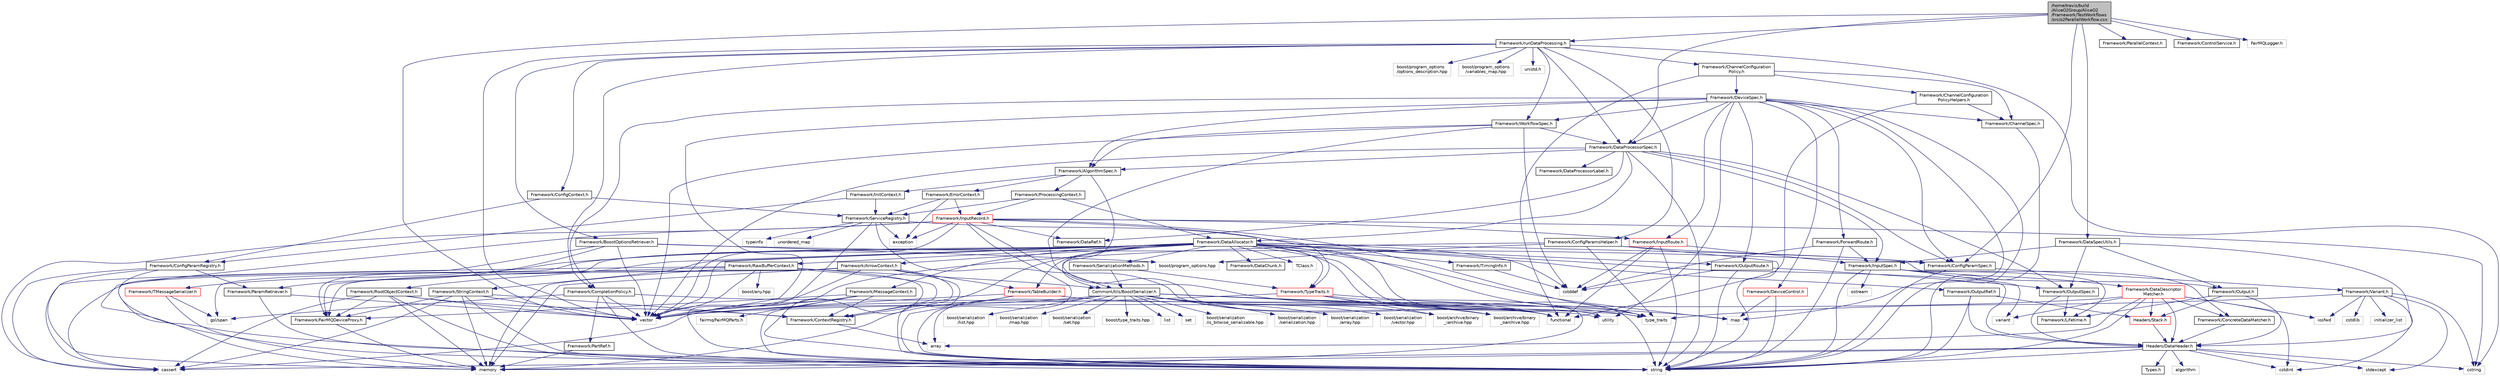 digraph "/home/travis/build/AliceO2Group/AliceO2/Framework/TestWorkflows/src/o2ParallelWorkflow.cxx"
{
 // INTERACTIVE_SVG=YES
  bgcolor="transparent";
  edge [fontname="Helvetica",fontsize="10",labelfontname="Helvetica",labelfontsize="10"];
  node [fontname="Helvetica",fontsize="10",shape=record];
  Node1 [label="/home/travis/build\l/AliceO2Group/AliceO2\l/Framework/TestWorkflows\l/src/o2ParallelWorkflow.cxx",height=0.2,width=0.4,color="black", fillcolor="grey75", style="filled" fontcolor="black"];
  Node1 -> Node2 [color="midnightblue",fontsize="10",style="solid",fontname="Helvetica"];
  Node2 [label="Framework/ConfigParamSpec.h",height=0.2,width=0.4,color="black",URL="$d0/d1c/ConfigParamSpec_8h.html"];
  Node2 -> Node3 [color="midnightblue",fontsize="10",style="solid",fontname="Helvetica"];
  Node3 [label="Framework/Variant.h",height=0.2,width=0.4,color="black",URL="$de/d56/Variant_8h.html"];
  Node3 -> Node4 [color="midnightblue",fontsize="10",style="solid",fontname="Helvetica"];
  Node4 [label="type_traits",height=0.2,width=0.4,color="grey75"];
  Node3 -> Node5 [color="midnightblue",fontsize="10",style="solid",fontname="Helvetica"];
  Node5 [label="cstring",height=0.2,width=0.4,color="grey75"];
  Node3 -> Node6 [color="midnightblue",fontsize="10",style="solid",fontname="Helvetica"];
  Node6 [label="cstdint",height=0.2,width=0.4,color="grey75"];
  Node3 -> Node7 [color="midnightblue",fontsize="10",style="solid",fontname="Helvetica"];
  Node7 [label="cstdlib",height=0.2,width=0.4,color="grey75"];
  Node3 -> Node8 [color="midnightblue",fontsize="10",style="solid",fontname="Helvetica"];
  Node8 [label="stdexcept",height=0.2,width=0.4,color="grey75"];
  Node3 -> Node9 [color="midnightblue",fontsize="10",style="solid",fontname="Helvetica"];
  Node9 [label="iosfwd",height=0.2,width=0.4,color="grey75"];
  Node3 -> Node10 [color="midnightblue",fontsize="10",style="solid",fontname="Helvetica"];
  Node10 [label="initializer_list",height=0.2,width=0.4,color="grey75"];
  Node2 -> Node11 [color="midnightblue",fontsize="10",style="solid",fontname="Helvetica"];
  Node11 [label="string",height=0.2,width=0.4,color="grey75"];
  Node1 -> Node12 [color="midnightblue",fontsize="10",style="solid",fontname="Helvetica"];
  Node12 [label="vector",height=0.2,width=0.4,color="grey75"];
  Node1 -> Node13 [color="midnightblue",fontsize="10",style="solid",fontname="Helvetica"];
  Node13 [label="Framework/runDataProcessing.h",height=0.2,width=0.4,color="black",URL="$db/dd0/runDataProcessing_8h.html"];
  Node13 -> Node14 [color="midnightblue",fontsize="10",style="solid",fontname="Helvetica"];
  Node14 [label="Framework/ChannelConfiguration\lPolicy.h",height=0.2,width=0.4,color="black",URL="$dd/d0f/ChannelConfigurationPolicy_8h.html"];
  Node14 -> Node15 [color="midnightblue",fontsize="10",style="solid",fontname="Helvetica"];
  Node15 [label="Framework/ChannelConfiguration\lPolicyHelpers.h",height=0.2,width=0.4,color="black",URL="$d6/d05/ChannelConfigurationPolicyHelpers_8h.html"];
  Node15 -> Node16 [color="midnightblue",fontsize="10",style="solid",fontname="Helvetica"];
  Node16 [label="Framework/ChannelSpec.h",height=0.2,width=0.4,color="black",URL="$d6/d72/ChannelSpec_8h.html"];
  Node16 -> Node11 [color="midnightblue",fontsize="10",style="solid",fontname="Helvetica"];
  Node15 -> Node17 [color="midnightblue",fontsize="10",style="solid",fontname="Helvetica"];
  Node17 [label="functional",height=0.2,width=0.4,color="grey75"];
  Node14 -> Node16 [color="midnightblue",fontsize="10",style="solid",fontname="Helvetica"];
  Node14 -> Node18 [color="midnightblue",fontsize="10",style="solid",fontname="Helvetica"];
  Node18 [label="Framework/DeviceSpec.h",height=0.2,width=0.4,color="black",URL="$df/de8/DeviceSpec_8h.html"];
  Node18 -> Node19 [color="midnightblue",fontsize="10",style="solid",fontname="Helvetica"];
  Node19 [label="Framework/WorkflowSpec.h",height=0.2,width=0.4,color="black",URL="$df/da1/WorkflowSpec_8h.html"];
  Node19 -> Node20 [color="midnightblue",fontsize="10",style="solid",fontname="Helvetica"];
  Node20 [label="Framework/DataProcessorSpec.h",height=0.2,width=0.4,color="black",URL="$d0/df4/DataProcessorSpec_8h.html"];
  Node20 -> Node21 [color="midnightblue",fontsize="10",style="solid",fontname="Helvetica"];
  Node21 [label="Framework/AlgorithmSpec.h",height=0.2,width=0.4,color="black",URL="$d0/d14/AlgorithmSpec_8h.html"];
  Node21 -> Node22 [color="midnightblue",fontsize="10",style="solid",fontname="Helvetica"];
  Node22 [label="Framework/ProcessingContext.h",height=0.2,width=0.4,color="black",URL="$de/d6a/ProcessingContext_8h.html"];
  Node22 -> Node23 [color="midnightblue",fontsize="10",style="solid",fontname="Helvetica"];
  Node23 [label="Framework/InputRecord.h",height=0.2,width=0.4,color="red",URL="$d6/d5c/InputRecord_8h.html"];
  Node23 -> Node24 [color="midnightblue",fontsize="10",style="solid",fontname="Helvetica"];
  Node24 [label="Framework/DataRef.h",height=0.2,width=0.4,color="black",URL="$d5/dfb/DataRef_8h.html"];
  Node23 -> Node25 [color="midnightblue",fontsize="10",style="solid",fontname="Helvetica"];
  Node25 [label="Framework/InputRoute.h",height=0.2,width=0.4,color="red",URL="$d5/d19/InputRoute_8h.html"];
  Node25 -> Node26 [color="midnightblue",fontsize="10",style="solid",fontname="Helvetica"];
  Node26 [label="Framework/InputSpec.h",height=0.2,width=0.4,color="black",URL="$d5/d3f/InputSpec_8h.html"];
  Node26 -> Node27 [color="midnightblue",fontsize="10",style="solid",fontname="Helvetica"];
  Node27 [label="Framework/Lifetime.h",height=0.2,width=0.4,color="black",URL="$dc/dca/Lifetime_8h.html"];
  Node26 -> Node28 [color="midnightblue",fontsize="10",style="solid",fontname="Helvetica"];
  Node28 [label="Framework/ConcreteDataMatcher.h",height=0.2,width=0.4,color="black",URL="$d0/d1b/ConcreteDataMatcher_8h.html"];
  Node28 -> Node29 [color="midnightblue",fontsize="10",style="solid",fontname="Helvetica"];
  Node29 [label="Headers/DataHeader.h",height=0.2,width=0.4,color="black",URL="$dc/dcd/DataHeader_8h.html"];
  Node29 -> Node6 [color="midnightblue",fontsize="10",style="solid",fontname="Helvetica"];
  Node29 -> Node30 [color="midnightblue",fontsize="10",style="solid",fontname="Helvetica"];
  Node30 [label="memory",height=0.2,width=0.4,color="grey75"];
  Node29 -> Node31 [color="midnightblue",fontsize="10",style="solid",fontname="Helvetica"];
  Node31 [label="cassert",height=0.2,width=0.4,color="grey75"];
  Node29 -> Node5 [color="midnightblue",fontsize="10",style="solid",fontname="Helvetica"];
  Node29 -> Node32 [color="midnightblue",fontsize="10",style="solid",fontname="Helvetica"];
  Node32 [label="algorithm",height=0.2,width=0.4,color="grey75"];
  Node29 -> Node8 [color="midnightblue",fontsize="10",style="solid",fontname="Helvetica"];
  Node29 -> Node11 [color="midnightblue",fontsize="10",style="solid",fontname="Helvetica"];
  Node29 -> Node33 [color="midnightblue",fontsize="10",style="solid",fontname="Helvetica"];
  Node33 [label="Types.h",height=0.2,width=0.4,color="black",URL="$d7/df8/Types_8h.html"];
  Node26 -> Node34 [color="midnightblue",fontsize="10",style="solid",fontname="Helvetica"];
  Node34 [label="Framework/DataDescriptor\lMatcher.h",height=0.2,width=0.4,color="red",URL="$d3/da3/DataDescriptorMatcher_8h.html"];
  Node34 -> Node28 [color="midnightblue",fontsize="10",style="solid",fontname="Helvetica"];
  Node34 -> Node29 [color="midnightblue",fontsize="10",style="solid",fontname="Helvetica"];
  Node34 -> Node35 [color="midnightblue",fontsize="10",style="solid",fontname="Helvetica"];
  Node35 [label="Headers/Stack.h",height=0.2,width=0.4,color="red",URL="$d4/d00/Headers_2include_2Headers_2Stack_8h.html"];
  Node35 -> Node29 [color="midnightblue",fontsize="10",style="solid",fontname="Helvetica"];
  Node34 -> Node36 [color="midnightblue",fontsize="10",style="solid",fontname="Helvetica"];
  Node36 [label="array",height=0.2,width=0.4,color="grey75"];
  Node34 -> Node6 [color="midnightblue",fontsize="10",style="solid",fontname="Helvetica"];
  Node34 -> Node9 [color="midnightblue",fontsize="10",style="solid",fontname="Helvetica"];
  Node34 -> Node11 [color="midnightblue",fontsize="10",style="solid",fontname="Helvetica"];
  Node34 -> Node37 [color="midnightblue",fontsize="10",style="solid",fontname="Helvetica"];
  Node37 [label="variant",height=0.2,width=0.4,color="grey75"];
  Node34 -> Node12 [color="midnightblue",fontsize="10",style="solid",fontname="Helvetica"];
  Node26 -> Node11 [color="midnightblue",fontsize="10",style="solid",fontname="Helvetica"];
  Node26 -> Node38 [color="midnightblue",fontsize="10",style="solid",fontname="Helvetica"];
  Node38 [label="ostream",height=0.2,width=0.4,color="grey75"];
  Node26 -> Node37 [color="midnightblue",fontsize="10",style="solid",fontname="Helvetica"];
  Node25 -> Node39 [color="midnightblue",fontsize="10",style="solid",fontname="Helvetica"];
  Node39 [label="cstddef",height=0.2,width=0.4,color="grey75"];
  Node25 -> Node11 [color="midnightblue",fontsize="10",style="solid",fontname="Helvetica"];
  Node25 -> Node17 [color="midnightblue",fontsize="10",style="solid",fontname="Helvetica"];
  Node23 -> Node40 [color="midnightblue",fontsize="10",style="solid",fontname="Helvetica"];
  Node40 [label="Framework/TypeTraits.h",height=0.2,width=0.4,color="red",URL="$d0/d95/TypeTraits_8h.html"];
  Node40 -> Node4 [color="midnightblue",fontsize="10",style="solid",fontname="Helvetica"];
  Node40 -> Node12 [color="midnightblue",fontsize="10",style="solid",fontname="Helvetica"];
  Node40 -> Node30 [color="midnightblue",fontsize="10",style="solid",fontname="Helvetica"];
  Node40 -> Node41 [color="midnightblue",fontsize="10",style="solid",fontname="Helvetica"];
  Node41 [label="boost/archive/binary\l_iarchive.hpp",height=0.2,width=0.4,color="grey75"];
  Node40 -> Node42 [color="midnightblue",fontsize="10",style="solid",fontname="Helvetica"];
  Node42 [label="boost/archive/binary\l_oarchive.hpp",height=0.2,width=0.4,color="grey75"];
  Node23 -> Node43 [color="midnightblue",fontsize="10",style="solid",fontname="Helvetica"];
  Node43 [label="CommonUtils/BoostSerializer.h",height=0.2,width=0.4,color="black",URL="$d7/d91/BoostSerializer_8h.html",tooltip="Templatised boost serializer/deserializer for containers and base types. "];
  Node43 -> Node44 [color="midnightblue",fontsize="10",style="solid",fontname="Helvetica"];
  Node44 [label="utility",height=0.2,width=0.4,color="grey75"];
  Node43 -> Node4 [color="midnightblue",fontsize="10",style="solid",fontname="Helvetica"];
  Node43 -> Node36 [color="midnightblue",fontsize="10",style="solid",fontname="Helvetica"];
  Node43 -> Node12 [color="midnightblue",fontsize="10",style="solid",fontname="Helvetica"];
  Node43 -> Node45 [color="midnightblue",fontsize="10",style="solid",fontname="Helvetica"];
  Node45 [label="list",height=0.2,width=0.4,color="grey75"];
  Node43 -> Node46 [color="midnightblue",fontsize="10",style="solid",fontname="Helvetica"];
  Node46 [label="map",height=0.2,width=0.4,color="grey75"];
  Node43 -> Node47 [color="midnightblue",fontsize="10",style="solid",fontname="Helvetica"];
  Node47 [label="set",height=0.2,width=0.4,color="grey75"];
  Node43 -> Node41 [color="midnightblue",fontsize="10",style="solid",fontname="Helvetica"];
  Node43 -> Node42 [color="midnightblue",fontsize="10",style="solid",fontname="Helvetica"];
  Node43 -> Node48 [color="midnightblue",fontsize="10",style="solid",fontname="Helvetica"];
  Node48 [label="boost/serialization\l/is_bitwise_serializable.hpp",height=0.2,width=0.4,color="grey75"];
  Node43 -> Node49 [color="midnightblue",fontsize="10",style="solid",fontname="Helvetica"];
  Node49 [label="boost/serialization\l/serialization.hpp",height=0.2,width=0.4,color="grey75"];
  Node43 -> Node50 [color="midnightblue",fontsize="10",style="solid",fontname="Helvetica"];
  Node50 [label="boost/serialization\l/array.hpp",height=0.2,width=0.4,color="grey75"];
  Node43 -> Node51 [color="midnightblue",fontsize="10",style="solid",fontname="Helvetica"];
  Node51 [label="boost/serialization\l/vector.hpp",height=0.2,width=0.4,color="grey75"];
  Node43 -> Node52 [color="midnightblue",fontsize="10",style="solid",fontname="Helvetica"];
  Node52 [label="boost/serialization\l/list.hpp",height=0.2,width=0.4,color="grey75"];
  Node43 -> Node53 [color="midnightblue",fontsize="10",style="solid",fontname="Helvetica"];
  Node53 [label="boost/serialization\l/map.hpp",height=0.2,width=0.4,color="grey75"];
  Node43 -> Node54 [color="midnightblue",fontsize="10",style="solid",fontname="Helvetica"];
  Node54 [label="boost/serialization\l/set.hpp",height=0.2,width=0.4,color="grey75"];
  Node43 -> Node55 [color="midnightblue",fontsize="10",style="solid",fontname="Helvetica"];
  Node55 [label="boost/type_traits.hpp",height=0.2,width=0.4,color="grey75"];
  Node23 -> Node11 [color="midnightblue",fontsize="10",style="solid",fontname="Helvetica"];
  Node23 -> Node12 [color="midnightblue",fontsize="10",style="solid",fontname="Helvetica"];
  Node23 -> Node5 [color="midnightblue",fontsize="10",style="solid",fontname="Helvetica"];
  Node23 -> Node31 [color="midnightblue",fontsize="10",style="solid",fontname="Helvetica"];
  Node23 -> Node56 [color="midnightblue",fontsize="10",style="solid",fontname="Helvetica"];
  Node56 [label="exception",height=0.2,width=0.4,color="grey75"];
  Node23 -> Node30 [color="midnightblue",fontsize="10",style="solid",fontname="Helvetica"];
  Node23 -> Node4 [color="midnightblue",fontsize="10",style="solid",fontname="Helvetica"];
  Node22 -> Node57 [color="midnightblue",fontsize="10",style="solid",fontname="Helvetica"];
  Node57 [label="Framework/ServiceRegistry.h",height=0.2,width=0.4,color="black",URL="$d8/d17/ServiceRegistry_8h.html"];
  Node57 -> Node56 [color="midnightblue",fontsize="10",style="solid",fontname="Helvetica"];
  Node57 -> Node17 [color="midnightblue",fontsize="10",style="solid",fontname="Helvetica"];
  Node57 -> Node11 [color="midnightblue",fontsize="10",style="solid",fontname="Helvetica"];
  Node57 -> Node4 [color="midnightblue",fontsize="10",style="solid",fontname="Helvetica"];
  Node57 -> Node58 [color="midnightblue",fontsize="10",style="solid",fontname="Helvetica"];
  Node58 [label="typeinfo",height=0.2,width=0.4,color="grey75"];
  Node57 -> Node59 [color="midnightblue",fontsize="10",style="solid",fontname="Helvetica"];
  Node59 [label="unordered_map",height=0.2,width=0.4,color="grey75"];
  Node22 -> Node60 [color="midnightblue",fontsize="10",style="solid",fontname="Helvetica"];
  Node60 [label="Framework/DataAllocator.h",height=0.2,width=0.4,color="black",URL="$d1/d28/DataAllocator_8h.html"];
  Node60 -> Node61 [color="midnightblue",fontsize="10",style="solid",fontname="Helvetica"];
  Node61 [label="Framework/ContextRegistry.h",height=0.2,width=0.4,color="black",URL="$df/d2f/ContextRegistry_8h.html"];
  Node61 -> Node36 [color="midnightblue",fontsize="10",style="solid",fontname="Helvetica"];
  Node60 -> Node62 [color="midnightblue",fontsize="10",style="solid",fontname="Helvetica"];
  Node62 [label="Framework/MessageContext.h",height=0.2,width=0.4,color="black",URL="$dc/dc4/MessageContext_8h.html"];
  Node62 -> Node61 [color="midnightblue",fontsize="10",style="solid",fontname="Helvetica"];
  Node62 -> Node63 [color="midnightblue",fontsize="10",style="solid",fontname="Helvetica"];
  Node63 [label="Framework/FairMQDeviceProxy.h",height=0.2,width=0.4,color="black",URL="$d8/d71/FairMQDeviceProxy_8h.html"];
  Node63 -> Node30 [color="midnightblue",fontsize="10",style="solid",fontname="Helvetica"];
  Node62 -> Node64 [color="midnightblue",fontsize="10",style="solid",fontname="Helvetica"];
  Node64 [label="fairmq/FairMQParts.h",height=0.2,width=0.4,color="grey75"];
  Node62 -> Node12 [color="midnightblue",fontsize="10",style="solid",fontname="Helvetica"];
  Node62 -> Node31 [color="midnightblue",fontsize="10",style="solid",fontname="Helvetica"];
  Node62 -> Node11 [color="midnightblue",fontsize="10",style="solid",fontname="Helvetica"];
  Node60 -> Node65 [color="midnightblue",fontsize="10",style="solid",fontname="Helvetica"];
  Node65 [label="Framework/RootObjectContext.h",height=0.2,width=0.4,color="black",URL="$d2/d80/RootObjectContext_8h.html"];
  Node65 -> Node61 [color="midnightblue",fontsize="10",style="solid",fontname="Helvetica"];
  Node65 -> Node63 [color="midnightblue",fontsize="10",style="solid",fontname="Helvetica"];
  Node65 -> Node12 [color="midnightblue",fontsize="10",style="solid",fontname="Helvetica"];
  Node65 -> Node31 [color="midnightblue",fontsize="10",style="solid",fontname="Helvetica"];
  Node65 -> Node11 [color="midnightblue",fontsize="10",style="solid",fontname="Helvetica"];
  Node65 -> Node30 [color="midnightblue",fontsize="10",style="solid",fontname="Helvetica"];
  Node60 -> Node66 [color="midnightblue",fontsize="10",style="solid",fontname="Helvetica"];
  Node66 [label="Framework/StringContext.h",height=0.2,width=0.4,color="black",URL="$dd/df6/StringContext_8h.html"];
  Node66 -> Node61 [color="midnightblue",fontsize="10",style="solid",fontname="Helvetica"];
  Node66 -> Node63 [color="midnightblue",fontsize="10",style="solid",fontname="Helvetica"];
  Node66 -> Node12 [color="midnightblue",fontsize="10",style="solid",fontname="Helvetica"];
  Node66 -> Node31 [color="midnightblue",fontsize="10",style="solid",fontname="Helvetica"];
  Node66 -> Node11 [color="midnightblue",fontsize="10",style="solid",fontname="Helvetica"];
  Node66 -> Node30 [color="midnightblue",fontsize="10",style="solid",fontname="Helvetica"];
  Node60 -> Node67 [color="midnightblue",fontsize="10",style="solid",fontname="Helvetica"];
  Node67 [label="Framework/ArrowContext.h",height=0.2,width=0.4,color="black",URL="$d8/da2/ArrowContext_8h.html"];
  Node67 -> Node61 [color="midnightblue",fontsize="10",style="solid",fontname="Helvetica"];
  Node67 -> Node63 [color="midnightblue",fontsize="10",style="solid",fontname="Helvetica"];
  Node67 -> Node68 [color="midnightblue",fontsize="10",style="solid",fontname="Helvetica"];
  Node68 [label="Framework/TableBuilder.h",height=0.2,width=0.4,color="red",URL="$d5/d98/TableBuilder_8h.html"];
  Node68 -> Node17 [color="midnightblue",fontsize="10",style="solid",fontname="Helvetica"];
  Node68 -> Node12 [color="midnightblue",fontsize="10",style="solid",fontname="Helvetica"];
  Node68 -> Node11 [color="midnightblue",fontsize="10",style="solid",fontname="Helvetica"];
  Node68 -> Node30 [color="midnightblue",fontsize="10",style="solid",fontname="Helvetica"];
  Node67 -> Node12 [color="midnightblue",fontsize="10",style="solid",fontname="Helvetica"];
  Node67 -> Node31 [color="midnightblue",fontsize="10",style="solid",fontname="Helvetica"];
  Node67 -> Node11 [color="midnightblue",fontsize="10",style="solid",fontname="Helvetica"];
  Node67 -> Node30 [color="midnightblue",fontsize="10",style="solid",fontname="Helvetica"];
  Node60 -> Node69 [color="midnightblue",fontsize="10",style="solid",fontname="Helvetica"];
  Node69 [label="Framework/RawBufferContext.h",height=0.2,width=0.4,color="black",URL="$d8/d25/RawBufferContext_8h.html",tooltip=" "];
  Node69 -> Node61 [color="midnightblue",fontsize="10",style="solid",fontname="Helvetica"];
  Node69 -> Node63 [color="midnightblue",fontsize="10",style="solid",fontname="Helvetica"];
  Node69 -> Node43 [color="midnightblue",fontsize="10",style="solid",fontname="Helvetica"];
  Node69 -> Node12 [color="midnightblue",fontsize="10",style="solid",fontname="Helvetica"];
  Node69 -> Node31 [color="midnightblue",fontsize="10",style="solid",fontname="Helvetica"];
  Node69 -> Node11 [color="midnightblue",fontsize="10",style="solid",fontname="Helvetica"];
  Node69 -> Node30 [color="midnightblue",fontsize="10",style="solid",fontname="Helvetica"];
  Node69 -> Node70 [color="midnightblue",fontsize="10",style="solid",fontname="Helvetica"];
  Node70 [label="boost/any.hpp",height=0.2,width=0.4,color="grey75"];
  Node60 -> Node43 [color="midnightblue",fontsize="10",style="solid",fontname="Helvetica"];
  Node60 -> Node71 [color="midnightblue",fontsize="10",style="solid",fontname="Helvetica"];
  Node71 [label="Framework/Output.h",height=0.2,width=0.4,color="black",URL="$d3/ddf/Output_8h.html"];
  Node71 -> Node29 [color="midnightblue",fontsize="10",style="solid",fontname="Helvetica"];
  Node71 -> Node27 [color="midnightblue",fontsize="10",style="solid",fontname="Helvetica"];
  Node71 -> Node35 [color="midnightblue",fontsize="10",style="solid",fontname="Helvetica"];
  Node60 -> Node72 [color="midnightblue",fontsize="10",style="solid",fontname="Helvetica"];
  Node72 [label="Framework/OutputRef.h",height=0.2,width=0.4,color="black",URL="$d6/d5a/OutputRef_8h.html"];
  Node72 -> Node29 [color="midnightblue",fontsize="10",style="solid",fontname="Helvetica"];
  Node72 -> Node35 [color="midnightblue",fontsize="10",style="solid",fontname="Helvetica"];
  Node72 -> Node11 [color="midnightblue",fontsize="10",style="solid",fontname="Helvetica"];
  Node60 -> Node73 [color="midnightblue",fontsize="10",style="solid",fontname="Helvetica"];
  Node73 [label="Framework/OutputRoute.h",height=0.2,width=0.4,color="black",URL="$d6/df4/OutputRoute_8h.html"];
  Node73 -> Node74 [color="midnightblue",fontsize="10",style="solid",fontname="Helvetica"];
  Node74 [label="Framework/OutputSpec.h",height=0.2,width=0.4,color="black",URL="$db/d2d/OutputSpec_8h.html"];
  Node74 -> Node29 [color="midnightblue",fontsize="10",style="solid",fontname="Helvetica"];
  Node74 -> Node27 [color="midnightblue",fontsize="10",style="solid",fontname="Helvetica"];
  Node73 -> Node39 [color="midnightblue",fontsize="10",style="solid",fontname="Helvetica"];
  Node73 -> Node11 [color="midnightblue",fontsize="10",style="solid",fontname="Helvetica"];
  Node60 -> Node75 [color="midnightblue",fontsize="10",style="solid",fontname="Helvetica"];
  Node75 [label="Framework/DataChunk.h",height=0.2,width=0.4,color="black",URL="$d7/d31/DataChunk_8h.html"];
  Node60 -> Node63 [color="midnightblue",fontsize="10",style="solid",fontname="Helvetica"];
  Node60 -> Node76 [color="midnightblue",fontsize="10",style="solid",fontname="Helvetica"];
  Node76 [label="Framework/TimingInfo.h",height=0.2,width=0.4,color="black",URL="$da/d2b/TimingInfo_8h.html"];
  Node76 -> Node39 [color="midnightblue",fontsize="10",style="solid",fontname="Helvetica"];
  Node60 -> Node77 [color="midnightblue",fontsize="10",style="solid",fontname="Helvetica"];
  Node77 [label="Framework/TMessageSerializer.h",height=0.2,width=0.4,color="red",URL="$d8/d3c/TMessageSerializer_8h.html"];
  Node77 -> Node78 [color="midnightblue",fontsize="10",style="solid",fontname="Helvetica"];
  Node78 [label="gsl/span",height=0.2,width=0.4,color="grey75"];
  Node77 -> Node30 [color="midnightblue",fontsize="10",style="solid",fontname="Helvetica"];
  Node60 -> Node40 [color="midnightblue",fontsize="10",style="solid",fontname="Helvetica"];
  Node60 -> Node79 [color="midnightblue",fontsize="10",style="solid",fontname="Helvetica"];
  Node79 [label="Framework/SerializationMethods.h",height=0.2,width=0.4,color="black",URL="$d1/d53/SerializationMethods_8h.html",tooltip="Type wrappers for enfording a specific serialization method. "];
  Node79 -> Node40 [color="midnightblue",fontsize="10",style="solid",fontname="Helvetica"];
  Node79 -> Node43 [color="midnightblue",fontsize="10",style="solid",fontname="Helvetica"];
  Node60 -> Node68 [color="midnightblue",fontsize="10",style="solid",fontname="Helvetica"];
  Node60 -> Node29 [color="midnightblue",fontsize="10",style="solid",fontname="Helvetica"];
  Node60 -> Node80 [color="midnightblue",fontsize="10",style="solid",fontname="Helvetica"];
  Node80 [label="TClass.h",height=0.2,width=0.4,color="grey75"];
  Node60 -> Node78 [color="midnightblue",fontsize="10",style="solid",fontname="Helvetica"];
  Node60 -> Node12 [color="midnightblue",fontsize="10",style="solid",fontname="Helvetica"];
  Node60 -> Node46 [color="midnightblue",fontsize="10",style="solid",fontname="Helvetica"];
  Node60 -> Node11 [color="midnightblue",fontsize="10",style="solid",fontname="Helvetica"];
  Node60 -> Node44 [color="midnightblue",fontsize="10",style="solid",fontname="Helvetica"];
  Node60 -> Node4 [color="midnightblue",fontsize="10",style="solid",fontname="Helvetica"];
  Node60 -> Node39 [color="midnightblue",fontsize="10",style="solid",fontname="Helvetica"];
  Node21 -> Node81 [color="midnightblue",fontsize="10",style="solid",fontname="Helvetica"];
  Node81 [label="Framework/ErrorContext.h",height=0.2,width=0.4,color="black",URL="$d7/dad/ErrorContext_8h.html"];
  Node81 -> Node23 [color="midnightblue",fontsize="10",style="solid",fontname="Helvetica"];
  Node81 -> Node57 [color="midnightblue",fontsize="10",style="solid",fontname="Helvetica"];
  Node81 -> Node56 [color="midnightblue",fontsize="10",style="solid",fontname="Helvetica"];
  Node21 -> Node82 [color="midnightblue",fontsize="10",style="solid",fontname="Helvetica"];
  Node82 [label="Framework/InitContext.h",height=0.2,width=0.4,color="black",URL="$d4/d2b/InitContext_8h.html"];
  Node82 -> Node83 [color="midnightblue",fontsize="10",style="solid",fontname="Helvetica"];
  Node83 [label="Framework/ConfigParamRegistry.h",height=0.2,width=0.4,color="black",URL="$de/dc6/ConfigParamRegistry_8h.html"];
  Node83 -> Node84 [color="midnightblue",fontsize="10",style="solid",fontname="Helvetica"];
  Node84 [label="Framework/ParamRetriever.h",height=0.2,width=0.4,color="black",URL="$df/d72/ParamRetriever_8h.html"];
  Node84 -> Node11 [color="midnightblue",fontsize="10",style="solid",fontname="Helvetica"];
  Node84 -> Node12 [color="midnightblue",fontsize="10",style="solid",fontname="Helvetica"];
  Node83 -> Node30 [color="midnightblue",fontsize="10",style="solid",fontname="Helvetica"];
  Node83 -> Node11 [color="midnightblue",fontsize="10",style="solid",fontname="Helvetica"];
  Node83 -> Node31 [color="midnightblue",fontsize="10",style="solid",fontname="Helvetica"];
  Node82 -> Node57 [color="midnightblue",fontsize="10",style="solid",fontname="Helvetica"];
  Node21 -> Node17 [color="midnightblue",fontsize="10",style="solid",fontname="Helvetica"];
  Node20 -> Node2 [color="midnightblue",fontsize="10",style="solid",fontname="Helvetica"];
  Node20 -> Node60 [color="midnightblue",fontsize="10",style="solid",fontname="Helvetica"];
  Node20 -> Node85 [color="midnightblue",fontsize="10",style="solid",fontname="Helvetica"];
  Node85 [label="Framework/DataProcessorLabel.h",height=0.2,width=0.4,color="black",URL="$d1/df2/DataProcessorLabel_8h.html"];
  Node20 -> Node24 [color="midnightblue",fontsize="10",style="solid",fontname="Helvetica"];
  Node20 -> Node26 [color="midnightblue",fontsize="10",style="solid",fontname="Helvetica"];
  Node20 -> Node74 [color="midnightblue",fontsize="10",style="solid",fontname="Helvetica"];
  Node20 -> Node11 [color="midnightblue",fontsize="10",style="solid",fontname="Helvetica"];
  Node20 -> Node12 [color="midnightblue",fontsize="10",style="solid",fontname="Helvetica"];
  Node19 -> Node21 [color="midnightblue",fontsize="10",style="solid",fontname="Helvetica"];
  Node19 -> Node12 [color="midnightblue",fontsize="10",style="solid",fontname="Helvetica"];
  Node19 -> Node17 [color="midnightblue",fontsize="10",style="solid",fontname="Helvetica"];
  Node19 -> Node39 [color="midnightblue",fontsize="10",style="solid",fontname="Helvetica"];
  Node18 -> Node20 [color="midnightblue",fontsize="10",style="solid",fontname="Helvetica"];
  Node18 -> Node16 [color="midnightblue",fontsize="10",style="solid",fontname="Helvetica"];
  Node18 -> Node86 [color="midnightblue",fontsize="10",style="solid",fontname="Helvetica"];
  Node86 [label="Framework/DeviceControl.h",height=0.2,width=0.4,color="red",URL="$d2/d2c/DeviceControl_8h.html"];
  Node86 -> Node46 [color="midnightblue",fontsize="10",style="solid",fontname="Helvetica"];
  Node86 -> Node11 [color="midnightblue",fontsize="10",style="solid",fontname="Helvetica"];
  Node18 -> Node21 [color="midnightblue",fontsize="10",style="solid",fontname="Helvetica"];
  Node18 -> Node2 [color="midnightblue",fontsize="10",style="solid",fontname="Helvetica"];
  Node18 -> Node87 [color="midnightblue",fontsize="10",style="solid",fontname="Helvetica"];
  Node87 [label="Framework/ForwardRoute.h",height=0.2,width=0.4,color="black",URL="$d7/d12/ForwardRoute_8h.html"];
  Node87 -> Node26 [color="midnightblue",fontsize="10",style="solid",fontname="Helvetica"];
  Node87 -> Node39 [color="midnightblue",fontsize="10",style="solid",fontname="Helvetica"];
  Node87 -> Node11 [color="midnightblue",fontsize="10",style="solid",fontname="Helvetica"];
  Node18 -> Node25 [color="midnightblue",fontsize="10",style="solid",fontname="Helvetica"];
  Node18 -> Node73 [color="midnightblue",fontsize="10",style="solid",fontname="Helvetica"];
  Node18 -> Node88 [color="midnightblue",fontsize="10",style="solid",fontname="Helvetica"];
  Node88 [label="Framework/CompletionPolicy.h",height=0.2,width=0.4,color="black",URL="$df/dd6/CompletionPolicy_8h.html"];
  Node88 -> Node89 [color="midnightblue",fontsize="10",style="solid",fontname="Helvetica"];
  Node89 [label="Framework/PartRef.h",height=0.2,width=0.4,color="black",URL="$d9/d32/PartRef_8h.html"];
  Node89 -> Node30 [color="midnightblue",fontsize="10",style="solid",fontname="Helvetica"];
  Node88 -> Node17 [color="midnightblue",fontsize="10",style="solid",fontname="Helvetica"];
  Node88 -> Node11 [color="midnightblue",fontsize="10",style="solid",fontname="Helvetica"];
  Node88 -> Node12 [color="midnightblue",fontsize="10",style="solid",fontname="Helvetica"];
  Node88 -> Node78 [color="midnightblue",fontsize="10",style="solid",fontname="Helvetica"];
  Node18 -> Node12 [color="midnightblue",fontsize="10",style="solid",fontname="Helvetica"];
  Node18 -> Node11 [color="midnightblue",fontsize="10",style="solid",fontname="Helvetica"];
  Node18 -> Node46 [color="midnightblue",fontsize="10",style="solid",fontname="Helvetica"];
  Node18 -> Node44 [color="midnightblue",fontsize="10",style="solid",fontname="Helvetica"];
  Node14 -> Node17 [color="midnightblue",fontsize="10",style="solid",fontname="Helvetica"];
  Node13 -> Node88 [color="midnightblue",fontsize="10",style="solid",fontname="Helvetica"];
  Node13 -> Node90 [color="midnightblue",fontsize="10",style="solid",fontname="Helvetica"];
  Node90 [label="Framework/ConfigParamsHelper.h",height=0.2,width=0.4,color="black",URL="$dd/d2b/ConfigParamsHelper_8h.html"];
  Node90 -> Node2 [color="midnightblue",fontsize="10",style="solid",fontname="Helvetica"];
  Node90 -> Node91 [color="midnightblue",fontsize="10",style="solid",fontname="Helvetica"];
  Node91 [label="boost/program_options.hpp",height=0.2,width=0.4,color="grey75"];
  Node90 -> Node11 [color="midnightblue",fontsize="10",style="solid",fontname="Helvetica"];
  Node90 -> Node12 [color="midnightblue",fontsize="10",style="solid",fontname="Helvetica"];
  Node90 -> Node4 [color="midnightblue",fontsize="10",style="solid",fontname="Helvetica"];
  Node13 -> Node20 [color="midnightblue",fontsize="10",style="solid",fontname="Helvetica"];
  Node13 -> Node19 [color="midnightblue",fontsize="10",style="solid",fontname="Helvetica"];
  Node13 -> Node92 [color="midnightblue",fontsize="10",style="solid",fontname="Helvetica"];
  Node92 [label="Framework/ConfigContext.h",height=0.2,width=0.4,color="black",URL="$d7/d2e/ConfigContext_8h.html"];
  Node92 -> Node83 [color="midnightblue",fontsize="10",style="solid",fontname="Helvetica"];
  Node92 -> Node57 [color="midnightblue",fontsize="10",style="solid",fontname="Helvetica"];
  Node13 -> Node93 [color="midnightblue",fontsize="10",style="solid",fontname="Helvetica"];
  Node93 [label="Framework/BoostOptionsRetriever.h",height=0.2,width=0.4,color="black",URL="$d3/d7e/BoostOptionsRetriever_8h.html"];
  Node93 -> Node2 [color="midnightblue",fontsize="10",style="solid",fontname="Helvetica"];
  Node93 -> Node84 [color="midnightblue",fontsize="10",style="solid",fontname="Helvetica"];
  Node93 -> Node91 [color="midnightblue",fontsize="10",style="solid",fontname="Helvetica"];
  Node93 -> Node11 [color="midnightblue",fontsize="10",style="solid",fontname="Helvetica"];
  Node93 -> Node12 [color="midnightblue",fontsize="10",style="solid",fontname="Helvetica"];
  Node13 -> Node94 [color="midnightblue",fontsize="10",style="solid",fontname="Helvetica"];
  Node94 [label="boost/program_options\l/options_description.hpp",height=0.2,width=0.4,color="grey75"];
  Node13 -> Node95 [color="midnightblue",fontsize="10",style="solid",fontname="Helvetica"];
  Node95 [label="boost/program_options\l/variables_map.hpp",height=0.2,width=0.4,color="grey75"];
  Node13 -> Node96 [color="midnightblue",fontsize="10",style="solid",fontname="Helvetica"];
  Node96 [label="unistd.h",height=0.2,width=0.4,color="grey75"];
  Node13 -> Node12 [color="midnightblue",fontsize="10",style="solid",fontname="Helvetica"];
  Node13 -> Node5 [color="midnightblue",fontsize="10",style="solid",fontname="Helvetica"];
  Node1 -> Node20 [color="midnightblue",fontsize="10",style="solid",fontname="Helvetica"];
  Node1 -> Node97 [color="midnightblue",fontsize="10",style="solid",fontname="Helvetica"];
  Node97 [label="Framework/DataSpecUtils.h",height=0.2,width=0.4,color="black",URL="$d6/d68/DataSpecUtils_8h.html"];
  Node97 -> Node74 [color="midnightblue",fontsize="10",style="solid",fontname="Helvetica"];
  Node97 -> Node26 [color="midnightblue",fontsize="10",style="solid",fontname="Helvetica"];
  Node97 -> Node29 [color="midnightblue",fontsize="10",style="solid",fontname="Helvetica"];
  Node97 -> Node71 [color="midnightblue",fontsize="10",style="solid",fontname="Helvetica"];
  Node1 -> Node98 [color="midnightblue",fontsize="10",style="solid",fontname="Helvetica"];
  Node98 [label="Framework/ParallelContext.h",height=0.2,width=0.4,color="black",URL="$d0/d16/ParallelContext_8h.html"];
  Node1 -> Node99 [color="midnightblue",fontsize="10",style="solid",fontname="Helvetica"];
  Node99 [label="Framework/ControlService.h",height=0.2,width=0.4,color="black",URL="$d2/d43/ControlService_8h.html"];
  Node1 -> Node100 [color="midnightblue",fontsize="10",style="solid",fontname="Helvetica"];
  Node100 [label="FairMQLogger.h",height=0.2,width=0.4,color="grey75"];
}
